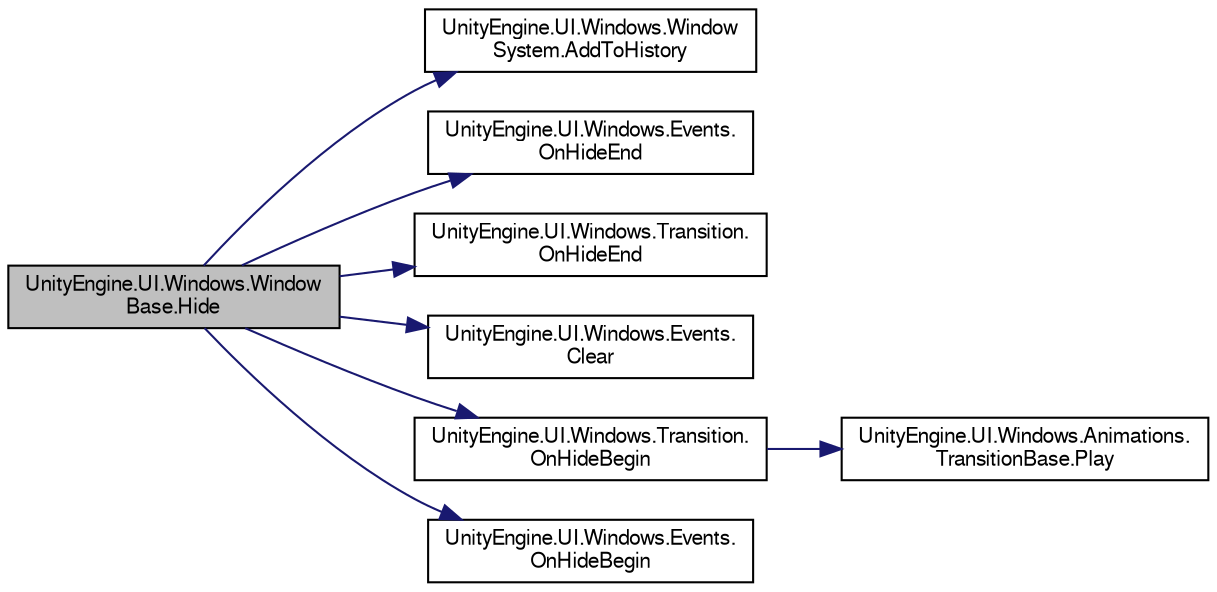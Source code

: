 digraph "UnityEngine.UI.Windows.WindowBase.Hide"
{
  edge [fontname="FreeSans",fontsize="10",labelfontname="FreeSans",labelfontsize="10"];
  node [fontname="FreeSans",fontsize="10",shape=record];
  rankdir="LR";
  Node1 [label="UnityEngine.UI.Windows.Window\lBase.Hide",height=0.2,width=0.4,color="black", fillcolor="grey75", style="filled", fontcolor="black"];
  Node1 -> Node2 [color="midnightblue",fontsize="10",style="solid",fontname="FreeSans"];
  Node2 [label="UnityEngine.UI.Windows.Window\lSystem.AddToHistory",height=0.2,width=0.4,color="black", fillcolor="white", style="filled",URL="$class_unity_engine_1_1_u_i_1_1_windows_1_1_window_system.html#a1c7fc4aee9e94334a9070d43f8dc609c",tooltip="Adds to history. "];
  Node1 -> Node3 [color="midnightblue",fontsize="10",style="solid",fontname="FreeSans"];
  Node3 [label="UnityEngine.UI.Windows.Events.\lOnHideEnd",height=0.2,width=0.4,color="black", fillcolor="white", style="filled",URL="$class_unity_engine_1_1_u_i_1_1_windows_1_1_events.html#aa5ec2dd5969666e93474324f5b12b8e1"];
  Node1 -> Node4 [color="midnightblue",fontsize="10",style="solid",fontname="FreeSans"];
  Node4 [label="UnityEngine.UI.Windows.Transition.\lOnHideEnd",height=0.2,width=0.4,color="black", fillcolor="white", style="filled",URL="$class_unity_engine_1_1_u_i_1_1_windows_1_1_transition.html#a4be92f1d5d46bc445b616dec28eb51d2"];
  Node1 -> Node5 [color="midnightblue",fontsize="10",style="solid",fontname="FreeSans"];
  Node5 [label="UnityEngine.UI.Windows.Events.\lClear",height=0.2,width=0.4,color="black", fillcolor="white", style="filled",URL="$class_unity_engine_1_1_u_i_1_1_windows_1_1_events.html#a0cbaa244f8b360edff7c082a08955cbf"];
  Node1 -> Node6 [color="midnightblue",fontsize="10",style="solid",fontname="FreeSans"];
  Node6 [label="UnityEngine.UI.Windows.Transition.\lOnHideBegin",height=0.2,width=0.4,color="black", fillcolor="white", style="filled",URL="$class_unity_engine_1_1_u_i_1_1_windows_1_1_transition.html#ad963bbec4a1539030779248bb9a11f77"];
  Node6 -> Node7 [color="midnightblue",fontsize="10",style="solid",fontname="FreeSans"];
  Node7 [label="UnityEngine.UI.Windows.Animations.\lTransitionBase.Play",height=0.2,width=0.4,color="black", fillcolor="white", style="filled",URL="$class_unity_engine_1_1_u_i_1_1_windows_1_1_animations_1_1_transition_base.html#a1cc0e3b72daf7c194a50a58d7dac6dc6"];
  Node1 -> Node8 [color="midnightblue",fontsize="10",style="solid",fontname="FreeSans"];
  Node8 [label="UnityEngine.UI.Windows.Events.\lOnHideBegin",height=0.2,width=0.4,color="black", fillcolor="white", style="filled",URL="$class_unity_engine_1_1_u_i_1_1_windows_1_1_events.html#a25a942b6f95fb6f5b511bd10465155f2"];
}
